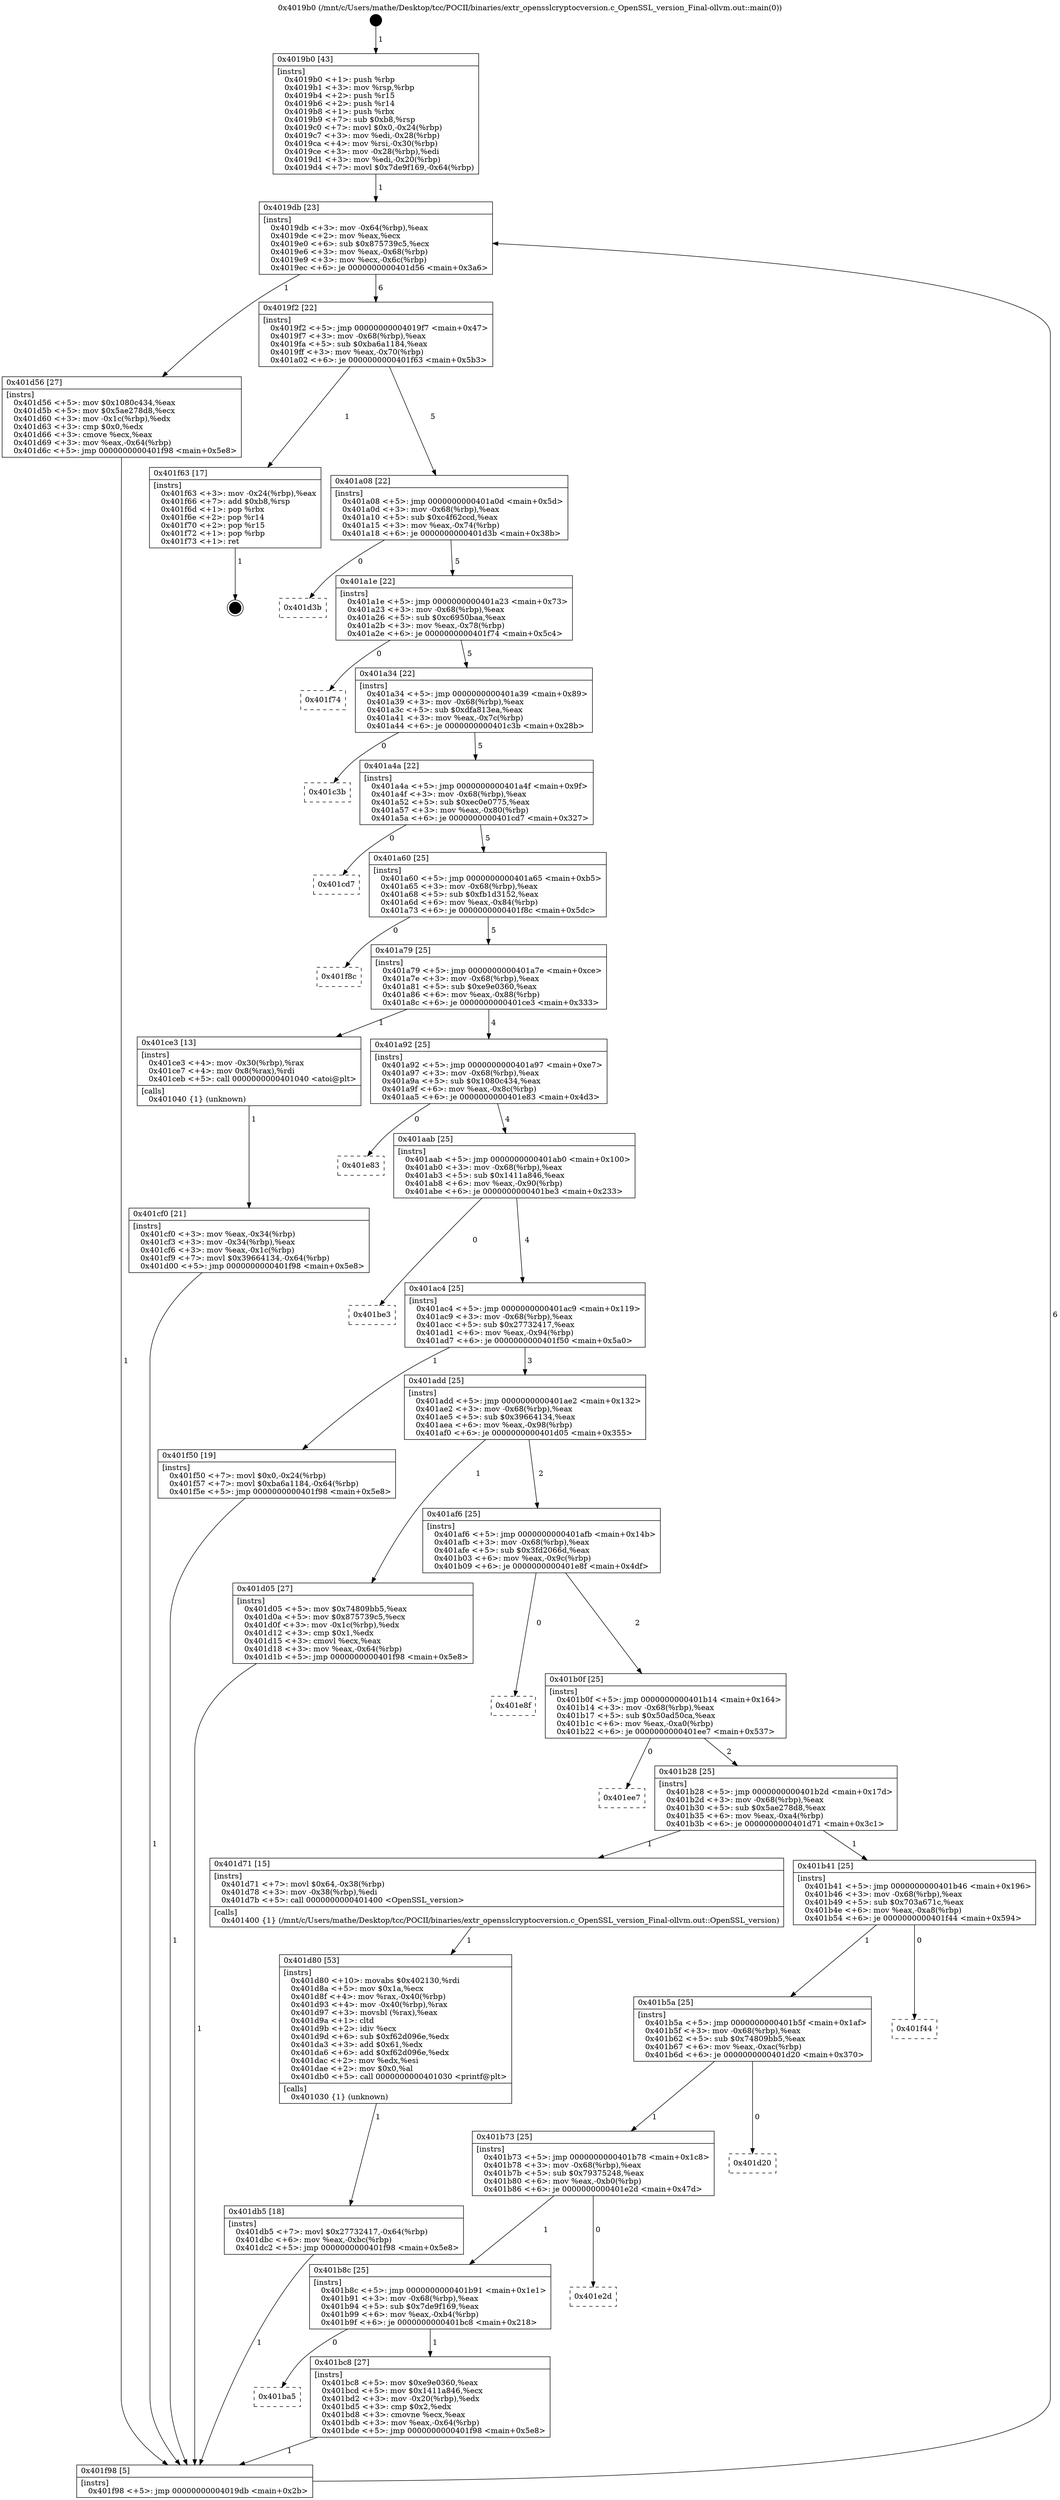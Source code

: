 digraph "0x4019b0" {
  label = "0x4019b0 (/mnt/c/Users/mathe/Desktop/tcc/POCII/binaries/extr_opensslcryptocversion.c_OpenSSL_version_Final-ollvm.out::main(0))"
  labelloc = "t"
  node[shape=record]

  Entry [label="",width=0.3,height=0.3,shape=circle,fillcolor=black,style=filled]
  "0x4019db" [label="{
     0x4019db [23]\l
     | [instrs]\l
     &nbsp;&nbsp;0x4019db \<+3\>: mov -0x64(%rbp),%eax\l
     &nbsp;&nbsp;0x4019de \<+2\>: mov %eax,%ecx\l
     &nbsp;&nbsp;0x4019e0 \<+6\>: sub $0x875739c5,%ecx\l
     &nbsp;&nbsp;0x4019e6 \<+3\>: mov %eax,-0x68(%rbp)\l
     &nbsp;&nbsp;0x4019e9 \<+3\>: mov %ecx,-0x6c(%rbp)\l
     &nbsp;&nbsp;0x4019ec \<+6\>: je 0000000000401d56 \<main+0x3a6\>\l
  }"]
  "0x401d56" [label="{
     0x401d56 [27]\l
     | [instrs]\l
     &nbsp;&nbsp;0x401d56 \<+5\>: mov $0x1080c434,%eax\l
     &nbsp;&nbsp;0x401d5b \<+5\>: mov $0x5ae278d8,%ecx\l
     &nbsp;&nbsp;0x401d60 \<+3\>: mov -0x1c(%rbp),%edx\l
     &nbsp;&nbsp;0x401d63 \<+3\>: cmp $0x0,%edx\l
     &nbsp;&nbsp;0x401d66 \<+3\>: cmove %ecx,%eax\l
     &nbsp;&nbsp;0x401d69 \<+3\>: mov %eax,-0x64(%rbp)\l
     &nbsp;&nbsp;0x401d6c \<+5\>: jmp 0000000000401f98 \<main+0x5e8\>\l
  }"]
  "0x4019f2" [label="{
     0x4019f2 [22]\l
     | [instrs]\l
     &nbsp;&nbsp;0x4019f2 \<+5\>: jmp 00000000004019f7 \<main+0x47\>\l
     &nbsp;&nbsp;0x4019f7 \<+3\>: mov -0x68(%rbp),%eax\l
     &nbsp;&nbsp;0x4019fa \<+5\>: sub $0xba6a1184,%eax\l
     &nbsp;&nbsp;0x4019ff \<+3\>: mov %eax,-0x70(%rbp)\l
     &nbsp;&nbsp;0x401a02 \<+6\>: je 0000000000401f63 \<main+0x5b3\>\l
  }"]
  Exit [label="",width=0.3,height=0.3,shape=circle,fillcolor=black,style=filled,peripheries=2]
  "0x401f63" [label="{
     0x401f63 [17]\l
     | [instrs]\l
     &nbsp;&nbsp;0x401f63 \<+3\>: mov -0x24(%rbp),%eax\l
     &nbsp;&nbsp;0x401f66 \<+7\>: add $0xb8,%rsp\l
     &nbsp;&nbsp;0x401f6d \<+1\>: pop %rbx\l
     &nbsp;&nbsp;0x401f6e \<+2\>: pop %r14\l
     &nbsp;&nbsp;0x401f70 \<+2\>: pop %r15\l
     &nbsp;&nbsp;0x401f72 \<+1\>: pop %rbp\l
     &nbsp;&nbsp;0x401f73 \<+1\>: ret\l
  }"]
  "0x401a08" [label="{
     0x401a08 [22]\l
     | [instrs]\l
     &nbsp;&nbsp;0x401a08 \<+5\>: jmp 0000000000401a0d \<main+0x5d\>\l
     &nbsp;&nbsp;0x401a0d \<+3\>: mov -0x68(%rbp),%eax\l
     &nbsp;&nbsp;0x401a10 \<+5\>: sub $0xc4f62ccd,%eax\l
     &nbsp;&nbsp;0x401a15 \<+3\>: mov %eax,-0x74(%rbp)\l
     &nbsp;&nbsp;0x401a18 \<+6\>: je 0000000000401d3b \<main+0x38b\>\l
  }"]
  "0x401db5" [label="{
     0x401db5 [18]\l
     | [instrs]\l
     &nbsp;&nbsp;0x401db5 \<+7\>: movl $0x27732417,-0x64(%rbp)\l
     &nbsp;&nbsp;0x401dbc \<+6\>: mov %eax,-0xbc(%rbp)\l
     &nbsp;&nbsp;0x401dc2 \<+5\>: jmp 0000000000401f98 \<main+0x5e8\>\l
  }"]
  "0x401d3b" [label="{
     0x401d3b\l
  }", style=dashed]
  "0x401a1e" [label="{
     0x401a1e [22]\l
     | [instrs]\l
     &nbsp;&nbsp;0x401a1e \<+5\>: jmp 0000000000401a23 \<main+0x73\>\l
     &nbsp;&nbsp;0x401a23 \<+3\>: mov -0x68(%rbp),%eax\l
     &nbsp;&nbsp;0x401a26 \<+5\>: sub $0xc6950baa,%eax\l
     &nbsp;&nbsp;0x401a2b \<+3\>: mov %eax,-0x78(%rbp)\l
     &nbsp;&nbsp;0x401a2e \<+6\>: je 0000000000401f74 \<main+0x5c4\>\l
  }"]
  "0x401d80" [label="{
     0x401d80 [53]\l
     | [instrs]\l
     &nbsp;&nbsp;0x401d80 \<+10\>: movabs $0x402130,%rdi\l
     &nbsp;&nbsp;0x401d8a \<+5\>: mov $0x1a,%ecx\l
     &nbsp;&nbsp;0x401d8f \<+4\>: mov %rax,-0x40(%rbp)\l
     &nbsp;&nbsp;0x401d93 \<+4\>: mov -0x40(%rbp),%rax\l
     &nbsp;&nbsp;0x401d97 \<+3\>: movsbl (%rax),%eax\l
     &nbsp;&nbsp;0x401d9a \<+1\>: cltd\l
     &nbsp;&nbsp;0x401d9b \<+2\>: idiv %ecx\l
     &nbsp;&nbsp;0x401d9d \<+6\>: sub $0xf62d096e,%edx\l
     &nbsp;&nbsp;0x401da3 \<+3\>: add $0x61,%edx\l
     &nbsp;&nbsp;0x401da6 \<+6\>: add $0xf62d096e,%edx\l
     &nbsp;&nbsp;0x401dac \<+2\>: mov %edx,%esi\l
     &nbsp;&nbsp;0x401dae \<+2\>: mov $0x0,%al\l
     &nbsp;&nbsp;0x401db0 \<+5\>: call 0000000000401030 \<printf@plt\>\l
     | [calls]\l
     &nbsp;&nbsp;0x401030 \{1\} (unknown)\l
  }"]
  "0x401f74" [label="{
     0x401f74\l
  }", style=dashed]
  "0x401a34" [label="{
     0x401a34 [22]\l
     | [instrs]\l
     &nbsp;&nbsp;0x401a34 \<+5\>: jmp 0000000000401a39 \<main+0x89\>\l
     &nbsp;&nbsp;0x401a39 \<+3\>: mov -0x68(%rbp),%eax\l
     &nbsp;&nbsp;0x401a3c \<+5\>: sub $0xdfa813ea,%eax\l
     &nbsp;&nbsp;0x401a41 \<+3\>: mov %eax,-0x7c(%rbp)\l
     &nbsp;&nbsp;0x401a44 \<+6\>: je 0000000000401c3b \<main+0x28b\>\l
  }"]
  "0x401cf0" [label="{
     0x401cf0 [21]\l
     | [instrs]\l
     &nbsp;&nbsp;0x401cf0 \<+3\>: mov %eax,-0x34(%rbp)\l
     &nbsp;&nbsp;0x401cf3 \<+3\>: mov -0x34(%rbp),%eax\l
     &nbsp;&nbsp;0x401cf6 \<+3\>: mov %eax,-0x1c(%rbp)\l
     &nbsp;&nbsp;0x401cf9 \<+7\>: movl $0x39664134,-0x64(%rbp)\l
     &nbsp;&nbsp;0x401d00 \<+5\>: jmp 0000000000401f98 \<main+0x5e8\>\l
  }"]
  "0x401c3b" [label="{
     0x401c3b\l
  }", style=dashed]
  "0x401a4a" [label="{
     0x401a4a [22]\l
     | [instrs]\l
     &nbsp;&nbsp;0x401a4a \<+5\>: jmp 0000000000401a4f \<main+0x9f\>\l
     &nbsp;&nbsp;0x401a4f \<+3\>: mov -0x68(%rbp),%eax\l
     &nbsp;&nbsp;0x401a52 \<+5\>: sub $0xec0e0775,%eax\l
     &nbsp;&nbsp;0x401a57 \<+3\>: mov %eax,-0x80(%rbp)\l
     &nbsp;&nbsp;0x401a5a \<+6\>: je 0000000000401cd7 \<main+0x327\>\l
  }"]
  "0x4019b0" [label="{
     0x4019b0 [43]\l
     | [instrs]\l
     &nbsp;&nbsp;0x4019b0 \<+1\>: push %rbp\l
     &nbsp;&nbsp;0x4019b1 \<+3\>: mov %rsp,%rbp\l
     &nbsp;&nbsp;0x4019b4 \<+2\>: push %r15\l
     &nbsp;&nbsp;0x4019b6 \<+2\>: push %r14\l
     &nbsp;&nbsp;0x4019b8 \<+1\>: push %rbx\l
     &nbsp;&nbsp;0x4019b9 \<+7\>: sub $0xb8,%rsp\l
     &nbsp;&nbsp;0x4019c0 \<+7\>: movl $0x0,-0x24(%rbp)\l
     &nbsp;&nbsp;0x4019c7 \<+3\>: mov %edi,-0x28(%rbp)\l
     &nbsp;&nbsp;0x4019ca \<+4\>: mov %rsi,-0x30(%rbp)\l
     &nbsp;&nbsp;0x4019ce \<+3\>: mov -0x28(%rbp),%edi\l
     &nbsp;&nbsp;0x4019d1 \<+3\>: mov %edi,-0x20(%rbp)\l
     &nbsp;&nbsp;0x4019d4 \<+7\>: movl $0x7de9f169,-0x64(%rbp)\l
  }"]
  "0x401cd7" [label="{
     0x401cd7\l
  }", style=dashed]
  "0x401a60" [label="{
     0x401a60 [25]\l
     | [instrs]\l
     &nbsp;&nbsp;0x401a60 \<+5\>: jmp 0000000000401a65 \<main+0xb5\>\l
     &nbsp;&nbsp;0x401a65 \<+3\>: mov -0x68(%rbp),%eax\l
     &nbsp;&nbsp;0x401a68 \<+5\>: sub $0xfb1d3152,%eax\l
     &nbsp;&nbsp;0x401a6d \<+6\>: mov %eax,-0x84(%rbp)\l
     &nbsp;&nbsp;0x401a73 \<+6\>: je 0000000000401f8c \<main+0x5dc\>\l
  }"]
  "0x401f98" [label="{
     0x401f98 [5]\l
     | [instrs]\l
     &nbsp;&nbsp;0x401f98 \<+5\>: jmp 00000000004019db \<main+0x2b\>\l
  }"]
  "0x401f8c" [label="{
     0x401f8c\l
  }", style=dashed]
  "0x401a79" [label="{
     0x401a79 [25]\l
     | [instrs]\l
     &nbsp;&nbsp;0x401a79 \<+5\>: jmp 0000000000401a7e \<main+0xce\>\l
     &nbsp;&nbsp;0x401a7e \<+3\>: mov -0x68(%rbp),%eax\l
     &nbsp;&nbsp;0x401a81 \<+5\>: sub $0xe9e0360,%eax\l
     &nbsp;&nbsp;0x401a86 \<+6\>: mov %eax,-0x88(%rbp)\l
     &nbsp;&nbsp;0x401a8c \<+6\>: je 0000000000401ce3 \<main+0x333\>\l
  }"]
  "0x401ba5" [label="{
     0x401ba5\l
  }", style=dashed]
  "0x401ce3" [label="{
     0x401ce3 [13]\l
     | [instrs]\l
     &nbsp;&nbsp;0x401ce3 \<+4\>: mov -0x30(%rbp),%rax\l
     &nbsp;&nbsp;0x401ce7 \<+4\>: mov 0x8(%rax),%rdi\l
     &nbsp;&nbsp;0x401ceb \<+5\>: call 0000000000401040 \<atoi@plt\>\l
     | [calls]\l
     &nbsp;&nbsp;0x401040 \{1\} (unknown)\l
  }"]
  "0x401a92" [label="{
     0x401a92 [25]\l
     | [instrs]\l
     &nbsp;&nbsp;0x401a92 \<+5\>: jmp 0000000000401a97 \<main+0xe7\>\l
     &nbsp;&nbsp;0x401a97 \<+3\>: mov -0x68(%rbp),%eax\l
     &nbsp;&nbsp;0x401a9a \<+5\>: sub $0x1080c434,%eax\l
     &nbsp;&nbsp;0x401a9f \<+6\>: mov %eax,-0x8c(%rbp)\l
     &nbsp;&nbsp;0x401aa5 \<+6\>: je 0000000000401e83 \<main+0x4d3\>\l
  }"]
  "0x401bc8" [label="{
     0x401bc8 [27]\l
     | [instrs]\l
     &nbsp;&nbsp;0x401bc8 \<+5\>: mov $0xe9e0360,%eax\l
     &nbsp;&nbsp;0x401bcd \<+5\>: mov $0x1411a846,%ecx\l
     &nbsp;&nbsp;0x401bd2 \<+3\>: mov -0x20(%rbp),%edx\l
     &nbsp;&nbsp;0x401bd5 \<+3\>: cmp $0x2,%edx\l
     &nbsp;&nbsp;0x401bd8 \<+3\>: cmovne %ecx,%eax\l
     &nbsp;&nbsp;0x401bdb \<+3\>: mov %eax,-0x64(%rbp)\l
     &nbsp;&nbsp;0x401bde \<+5\>: jmp 0000000000401f98 \<main+0x5e8\>\l
  }"]
  "0x401e83" [label="{
     0x401e83\l
  }", style=dashed]
  "0x401aab" [label="{
     0x401aab [25]\l
     | [instrs]\l
     &nbsp;&nbsp;0x401aab \<+5\>: jmp 0000000000401ab0 \<main+0x100\>\l
     &nbsp;&nbsp;0x401ab0 \<+3\>: mov -0x68(%rbp),%eax\l
     &nbsp;&nbsp;0x401ab3 \<+5\>: sub $0x1411a846,%eax\l
     &nbsp;&nbsp;0x401ab8 \<+6\>: mov %eax,-0x90(%rbp)\l
     &nbsp;&nbsp;0x401abe \<+6\>: je 0000000000401be3 \<main+0x233\>\l
  }"]
  "0x401b8c" [label="{
     0x401b8c [25]\l
     | [instrs]\l
     &nbsp;&nbsp;0x401b8c \<+5\>: jmp 0000000000401b91 \<main+0x1e1\>\l
     &nbsp;&nbsp;0x401b91 \<+3\>: mov -0x68(%rbp),%eax\l
     &nbsp;&nbsp;0x401b94 \<+5\>: sub $0x7de9f169,%eax\l
     &nbsp;&nbsp;0x401b99 \<+6\>: mov %eax,-0xb4(%rbp)\l
     &nbsp;&nbsp;0x401b9f \<+6\>: je 0000000000401bc8 \<main+0x218\>\l
  }"]
  "0x401be3" [label="{
     0x401be3\l
  }", style=dashed]
  "0x401ac4" [label="{
     0x401ac4 [25]\l
     | [instrs]\l
     &nbsp;&nbsp;0x401ac4 \<+5\>: jmp 0000000000401ac9 \<main+0x119\>\l
     &nbsp;&nbsp;0x401ac9 \<+3\>: mov -0x68(%rbp),%eax\l
     &nbsp;&nbsp;0x401acc \<+5\>: sub $0x27732417,%eax\l
     &nbsp;&nbsp;0x401ad1 \<+6\>: mov %eax,-0x94(%rbp)\l
     &nbsp;&nbsp;0x401ad7 \<+6\>: je 0000000000401f50 \<main+0x5a0\>\l
  }"]
  "0x401e2d" [label="{
     0x401e2d\l
  }", style=dashed]
  "0x401f50" [label="{
     0x401f50 [19]\l
     | [instrs]\l
     &nbsp;&nbsp;0x401f50 \<+7\>: movl $0x0,-0x24(%rbp)\l
     &nbsp;&nbsp;0x401f57 \<+7\>: movl $0xba6a1184,-0x64(%rbp)\l
     &nbsp;&nbsp;0x401f5e \<+5\>: jmp 0000000000401f98 \<main+0x5e8\>\l
  }"]
  "0x401add" [label="{
     0x401add [25]\l
     | [instrs]\l
     &nbsp;&nbsp;0x401add \<+5\>: jmp 0000000000401ae2 \<main+0x132\>\l
     &nbsp;&nbsp;0x401ae2 \<+3\>: mov -0x68(%rbp),%eax\l
     &nbsp;&nbsp;0x401ae5 \<+5\>: sub $0x39664134,%eax\l
     &nbsp;&nbsp;0x401aea \<+6\>: mov %eax,-0x98(%rbp)\l
     &nbsp;&nbsp;0x401af0 \<+6\>: je 0000000000401d05 \<main+0x355\>\l
  }"]
  "0x401b73" [label="{
     0x401b73 [25]\l
     | [instrs]\l
     &nbsp;&nbsp;0x401b73 \<+5\>: jmp 0000000000401b78 \<main+0x1c8\>\l
     &nbsp;&nbsp;0x401b78 \<+3\>: mov -0x68(%rbp),%eax\l
     &nbsp;&nbsp;0x401b7b \<+5\>: sub $0x79375248,%eax\l
     &nbsp;&nbsp;0x401b80 \<+6\>: mov %eax,-0xb0(%rbp)\l
     &nbsp;&nbsp;0x401b86 \<+6\>: je 0000000000401e2d \<main+0x47d\>\l
  }"]
  "0x401d05" [label="{
     0x401d05 [27]\l
     | [instrs]\l
     &nbsp;&nbsp;0x401d05 \<+5\>: mov $0x74809bb5,%eax\l
     &nbsp;&nbsp;0x401d0a \<+5\>: mov $0x875739c5,%ecx\l
     &nbsp;&nbsp;0x401d0f \<+3\>: mov -0x1c(%rbp),%edx\l
     &nbsp;&nbsp;0x401d12 \<+3\>: cmp $0x1,%edx\l
     &nbsp;&nbsp;0x401d15 \<+3\>: cmovl %ecx,%eax\l
     &nbsp;&nbsp;0x401d18 \<+3\>: mov %eax,-0x64(%rbp)\l
     &nbsp;&nbsp;0x401d1b \<+5\>: jmp 0000000000401f98 \<main+0x5e8\>\l
  }"]
  "0x401af6" [label="{
     0x401af6 [25]\l
     | [instrs]\l
     &nbsp;&nbsp;0x401af6 \<+5\>: jmp 0000000000401afb \<main+0x14b\>\l
     &nbsp;&nbsp;0x401afb \<+3\>: mov -0x68(%rbp),%eax\l
     &nbsp;&nbsp;0x401afe \<+5\>: sub $0x3fd2066d,%eax\l
     &nbsp;&nbsp;0x401b03 \<+6\>: mov %eax,-0x9c(%rbp)\l
     &nbsp;&nbsp;0x401b09 \<+6\>: je 0000000000401e8f \<main+0x4df\>\l
  }"]
  "0x401d20" [label="{
     0x401d20\l
  }", style=dashed]
  "0x401e8f" [label="{
     0x401e8f\l
  }", style=dashed]
  "0x401b0f" [label="{
     0x401b0f [25]\l
     | [instrs]\l
     &nbsp;&nbsp;0x401b0f \<+5\>: jmp 0000000000401b14 \<main+0x164\>\l
     &nbsp;&nbsp;0x401b14 \<+3\>: mov -0x68(%rbp),%eax\l
     &nbsp;&nbsp;0x401b17 \<+5\>: sub $0x50ad50ca,%eax\l
     &nbsp;&nbsp;0x401b1c \<+6\>: mov %eax,-0xa0(%rbp)\l
     &nbsp;&nbsp;0x401b22 \<+6\>: je 0000000000401ee7 \<main+0x537\>\l
  }"]
  "0x401b5a" [label="{
     0x401b5a [25]\l
     | [instrs]\l
     &nbsp;&nbsp;0x401b5a \<+5\>: jmp 0000000000401b5f \<main+0x1af\>\l
     &nbsp;&nbsp;0x401b5f \<+3\>: mov -0x68(%rbp),%eax\l
     &nbsp;&nbsp;0x401b62 \<+5\>: sub $0x74809bb5,%eax\l
     &nbsp;&nbsp;0x401b67 \<+6\>: mov %eax,-0xac(%rbp)\l
     &nbsp;&nbsp;0x401b6d \<+6\>: je 0000000000401d20 \<main+0x370\>\l
  }"]
  "0x401ee7" [label="{
     0x401ee7\l
  }", style=dashed]
  "0x401b28" [label="{
     0x401b28 [25]\l
     | [instrs]\l
     &nbsp;&nbsp;0x401b28 \<+5\>: jmp 0000000000401b2d \<main+0x17d\>\l
     &nbsp;&nbsp;0x401b2d \<+3\>: mov -0x68(%rbp),%eax\l
     &nbsp;&nbsp;0x401b30 \<+5\>: sub $0x5ae278d8,%eax\l
     &nbsp;&nbsp;0x401b35 \<+6\>: mov %eax,-0xa4(%rbp)\l
     &nbsp;&nbsp;0x401b3b \<+6\>: je 0000000000401d71 \<main+0x3c1\>\l
  }"]
  "0x401f44" [label="{
     0x401f44\l
  }", style=dashed]
  "0x401d71" [label="{
     0x401d71 [15]\l
     | [instrs]\l
     &nbsp;&nbsp;0x401d71 \<+7\>: movl $0x64,-0x38(%rbp)\l
     &nbsp;&nbsp;0x401d78 \<+3\>: mov -0x38(%rbp),%edi\l
     &nbsp;&nbsp;0x401d7b \<+5\>: call 0000000000401400 \<OpenSSL_version\>\l
     | [calls]\l
     &nbsp;&nbsp;0x401400 \{1\} (/mnt/c/Users/mathe/Desktop/tcc/POCII/binaries/extr_opensslcryptocversion.c_OpenSSL_version_Final-ollvm.out::OpenSSL_version)\l
  }"]
  "0x401b41" [label="{
     0x401b41 [25]\l
     | [instrs]\l
     &nbsp;&nbsp;0x401b41 \<+5\>: jmp 0000000000401b46 \<main+0x196\>\l
     &nbsp;&nbsp;0x401b46 \<+3\>: mov -0x68(%rbp),%eax\l
     &nbsp;&nbsp;0x401b49 \<+5\>: sub $0x703a671c,%eax\l
     &nbsp;&nbsp;0x401b4e \<+6\>: mov %eax,-0xa8(%rbp)\l
     &nbsp;&nbsp;0x401b54 \<+6\>: je 0000000000401f44 \<main+0x594\>\l
  }"]
  Entry -> "0x4019b0" [label=" 1"]
  "0x4019db" -> "0x401d56" [label=" 1"]
  "0x4019db" -> "0x4019f2" [label=" 6"]
  "0x401f63" -> Exit [label=" 1"]
  "0x4019f2" -> "0x401f63" [label=" 1"]
  "0x4019f2" -> "0x401a08" [label=" 5"]
  "0x401f50" -> "0x401f98" [label=" 1"]
  "0x401a08" -> "0x401d3b" [label=" 0"]
  "0x401a08" -> "0x401a1e" [label=" 5"]
  "0x401db5" -> "0x401f98" [label=" 1"]
  "0x401a1e" -> "0x401f74" [label=" 0"]
  "0x401a1e" -> "0x401a34" [label=" 5"]
  "0x401d80" -> "0x401db5" [label=" 1"]
  "0x401a34" -> "0x401c3b" [label=" 0"]
  "0x401a34" -> "0x401a4a" [label=" 5"]
  "0x401d71" -> "0x401d80" [label=" 1"]
  "0x401a4a" -> "0x401cd7" [label=" 0"]
  "0x401a4a" -> "0x401a60" [label=" 5"]
  "0x401d56" -> "0x401f98" [label=" 1"]
  "0x401a60" -> "0x401f8c" [label=" 0"]
  "0x401a60" -> "0x401a79" [label=" 5"]
  "0x401d05" -> "0x401f98" [label=" 1"]
  "0x401a79" -> "0x401ce3" [label=" 1"]
  "0x401a79" -> "0x401a92" [label=" 4"]
  "0x401cf0" -> "0x401f98" [label=" 1"]
  "0x401a92" -> "0x401e83" [label=" 0"]
  "0x401a92" -> "0x401aab" [label=" 4"]
  "0x401ce3" -> "0x401cf0" [label=" 1"]
  "0x401aab" -> "0x401be3" [label=" 0"]
  "0x401aab" -> "0x401ac4" [label=" 4"]
  "0x4019b0" -> "0x4019db" [label=" 1"]
  "0x401ac4" -> "0x401f50" [label=" 1"]
  "0x401ac4" -> "0x401add" [label=" 3"]
  "0x401bc8" -> "0x401f98" [label=" 1"]
  "0x401add" -> "0x401d05" [label=" 1"]
  "0x401add" -> "0x401af6" [label=" 2"]
  "0x401b8c" -> "0x401bc8" [label=" 1"]
  "0x401af6" -> "0x401e8f" [label=" 0"]
  "0x401af6" -> "0x401b0f" [label=" 2"]
  "0x401f98" -> "0x4019db" [label=" 6"]
  "0x401b0f" -> "0x401ee7" [label=" 0"]
  "0x401b0f" -> "0x401b28" [label=" 2"]
  "0x401b73" -> "0x401e2d" [label=" 0"]
  "0x401b28" -> "0x401d71" [label=" 1"]
  "0x401b28" -> "0x401b41" [label=" 1"]
  "0x401b8c" -> "0x401ba5" [label=" 0"]
  "0x401b41" -> "0x401f44" [label=" 0"]
  "0x401b41" -> "0x401b5a" [label=" 1"]
  "0x401b73" -> "0x401b8c" [label=" 1"]
  "0x401b5a" -> "0x401d20" [label=" 0"]
  "0x401b5a" -> "0x401b73" [label=" 1"]
}
